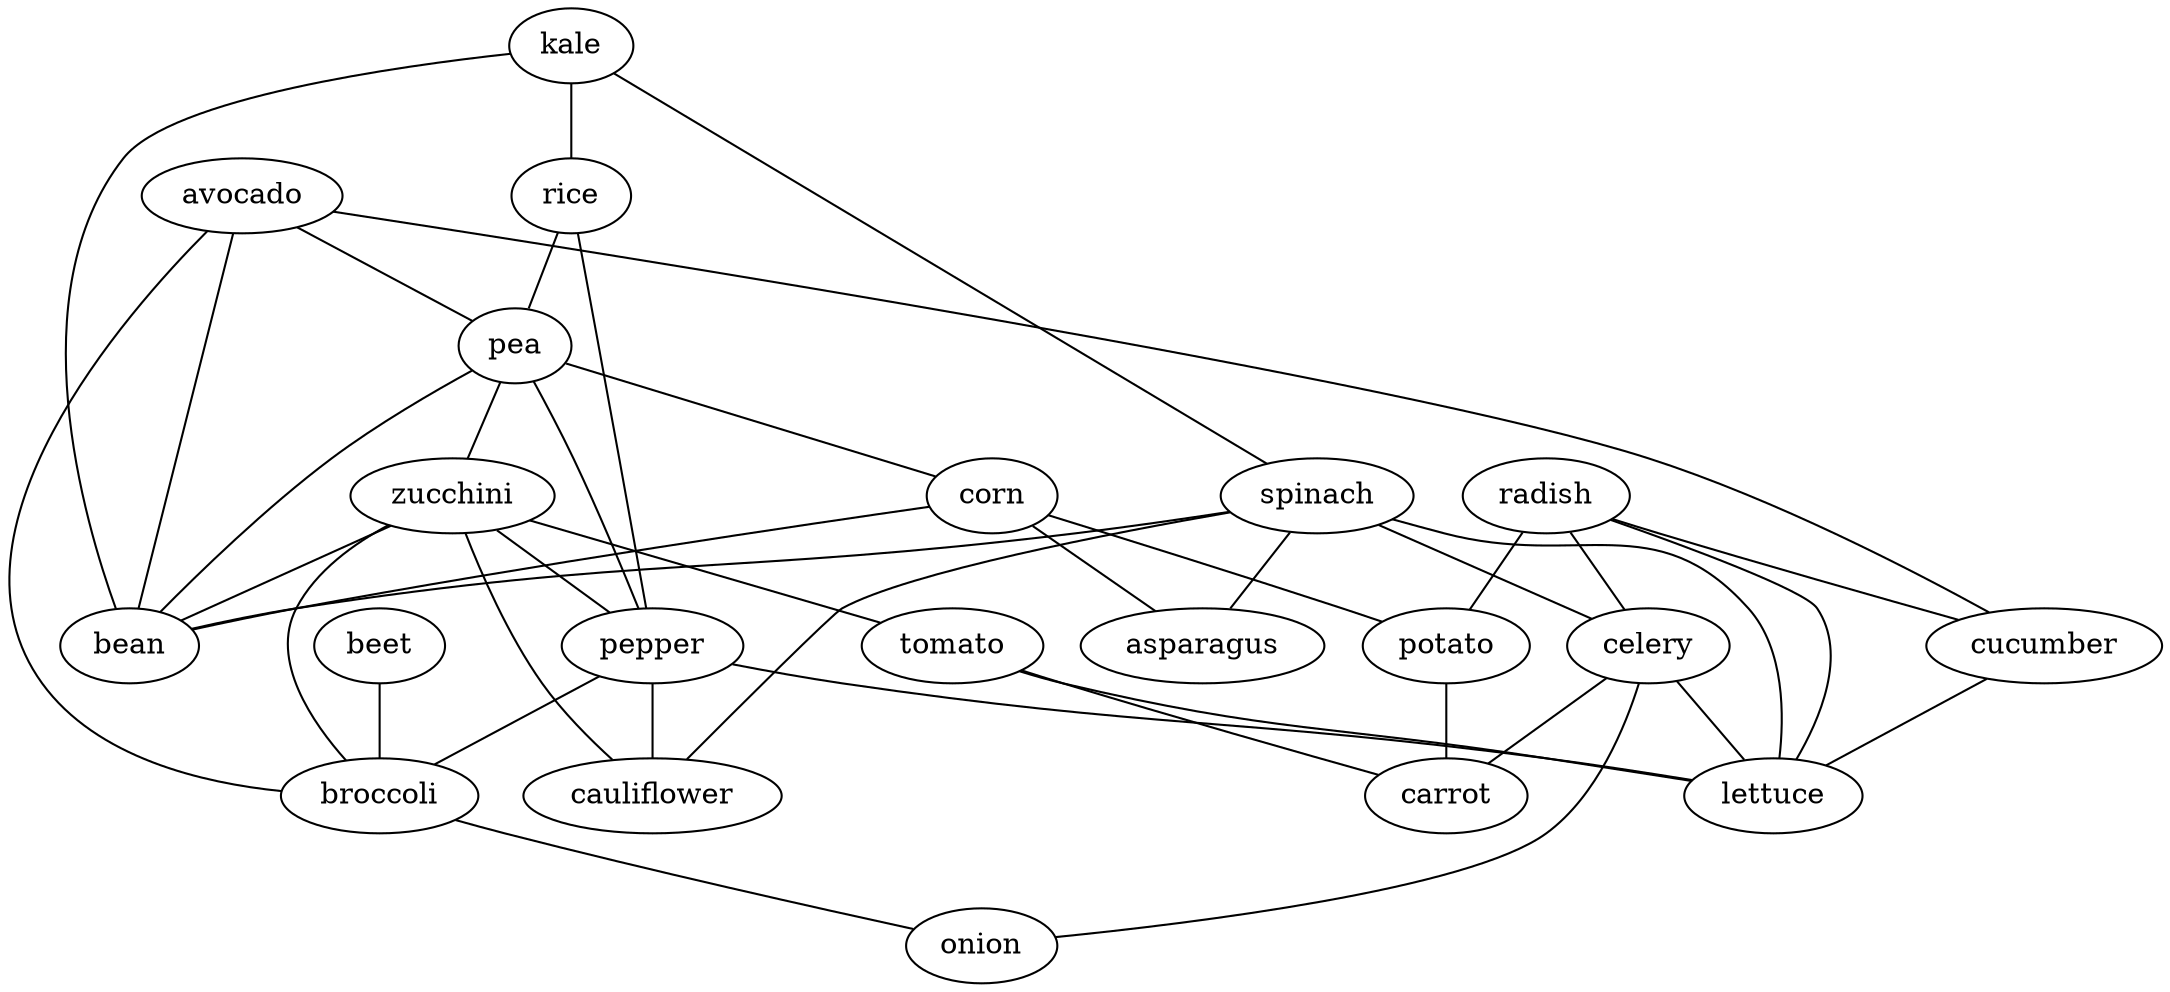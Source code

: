 strict graph G {
kale;
radish;
spinach;
avocado;
celery;
beet;
rice;
pea;
zucchini;
pepper;
cauliflower;
corn;
bean;
cucumber;
broccoli;
tomato;
onion;
lettuce;
asparagus;
potato;
carrot;
kale -- bean  [weight=1];
kale -- rice  [weight=1];
kale -- spinach  [weight=1];
radish -- celery  [weight=1];
radish -- lettuce  [weight=1];
radish -- cucumber  [weight=1];
radish -- potato  [weight=1];
spinach -- cauliflower  [weight=1];
spinach -- asparagus  [weight=1];
spinach -- celery  [weight=1];
spinach -- lettuce  [weight=1];
spinach -- bean  [weight=1];
avocado -- broccoli  [weight=1];
avocado -- bean  [weight=1];
avocado -- cucumber  [weight=1];
avocado -- pea  [weight=1];
celery -- onion  [weight=1];
celery -- lettuce  [weight=1];
celery -- carrot  [weight=1];
beet -- broccoli  [weight=1];
rice -- pepper  [weight=1];
rice -- pea  [weight=1];
pea -- pepper  [weight=1];
pea -- corn  [weight=1];
pea -- bean  [weight=1];
pea -- zucchini  [weight=1];
zucchini -- tomato  [weight=1];
zucchini -- pepper  [weight=1];
zucchini -- cauliflower  [weight=1];
zucchini -- bean  [weight=1];
zucchini -- broccoli  [weight=1];
pepper -- cauliflower  [weight=1];
pepper -- lettuce  [weight=1];
pepper -- broccoli  [weight=1];
corn -- potato  [weight=1];
corn -- asparagus  [weight=1];
corn -- bean  [weight=1];
cucumber -- lettuce  [weight=1];
broccoli -- onion  [weight=1];
tomato -- lettuce  [weight=1];
tomato -- carrot  [weight=1];
potato -- carrot  [weight=1];
}
